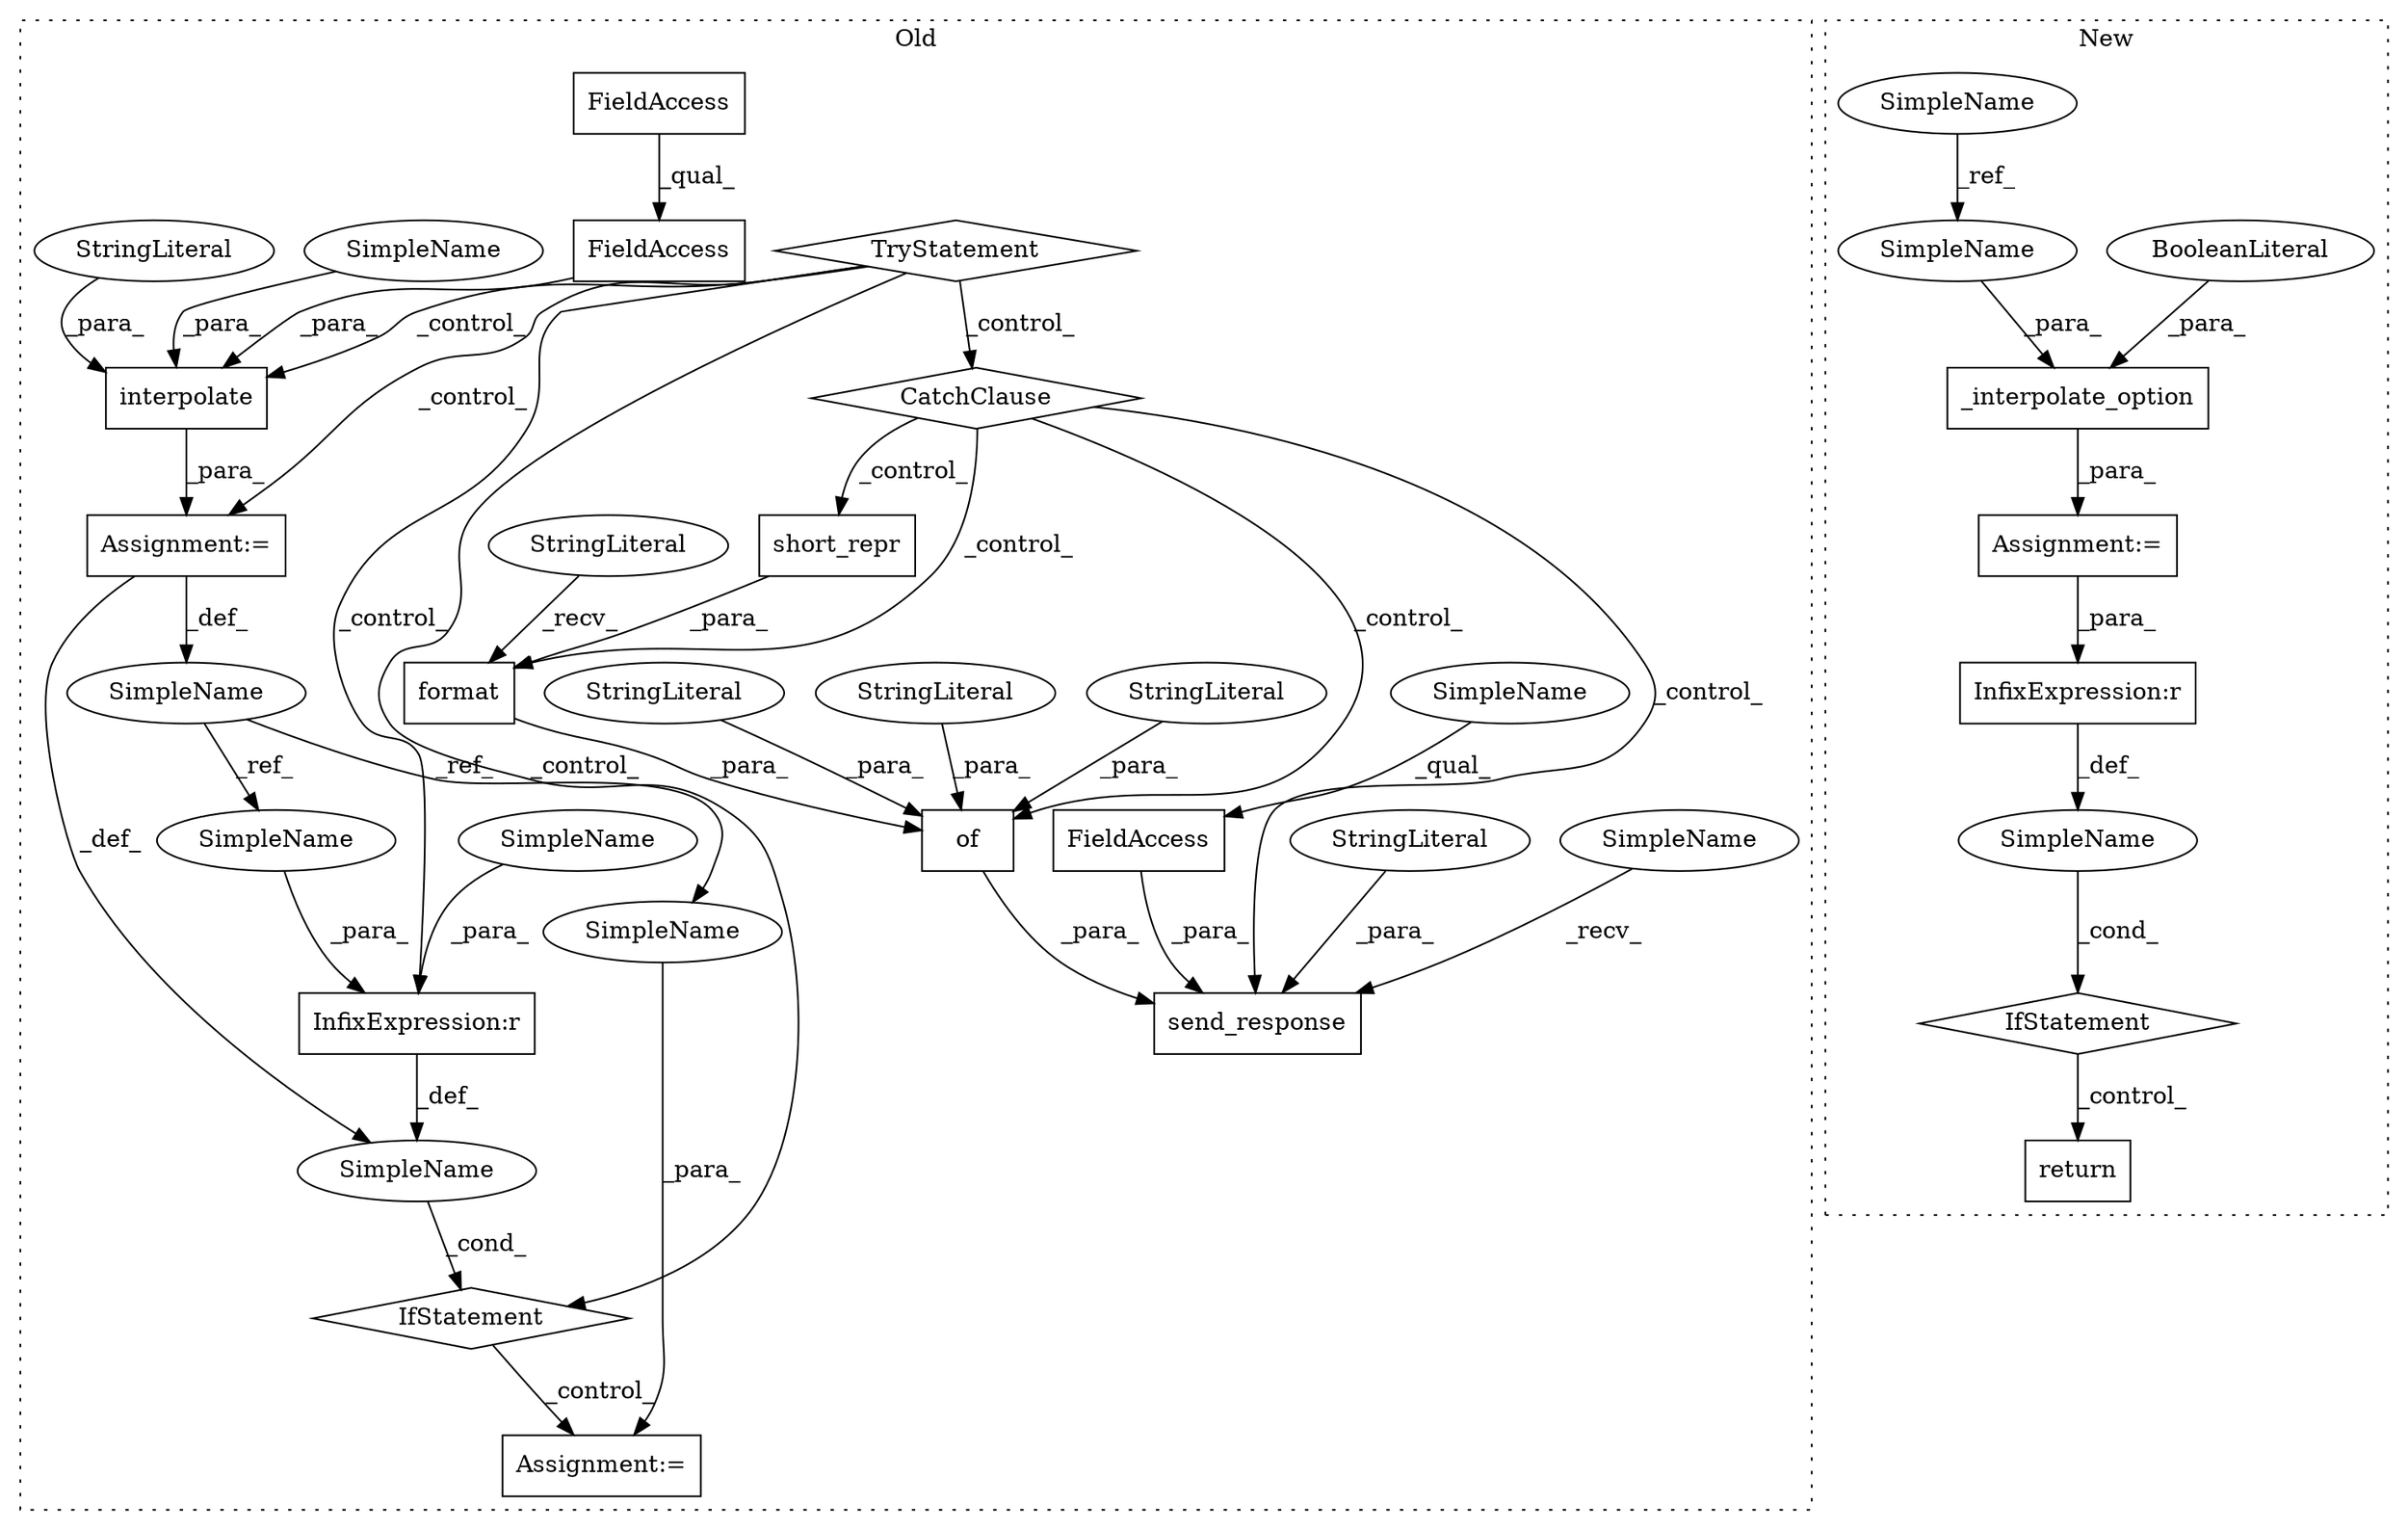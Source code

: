 digraph G {
subgraph cluster0 {
1 [label="interpolate" a="32" s="37788,37829" l="12,1" shape="box"];
3 [label="StringLiteral" a="45" s="37804" l="6" shape="ellipse"];
7 [label="FieldAccess" a="22" s="37811" l="18" shape="box"];
10 [label="TryStatement" a="54" s="37768" l="4" shape="diamond"];
11 [label="format" a="32" s="38261,38285" l="7,1" shape="box"];
12 [label="CatchClause" a="12" s="38120,38142" l="11,2" shape="diamond"];
13 [label="StringLiteral" a="45" s="38228" l="32" shape="ellipse"];
14 [label="short_repr" a="32" s="38268,38282" l="11,1" shape="box"];
15 [label="FieldAccess" a="22" s="37811" l="12" shape="box"];
16 [label="of" a="32" s="38202,38286" l="3,1" shape="box"];
17 [label="StringLiteral" a="45" s="38205" l="6" shape="ellipse"];
18 [label="StringLiteral" a="45" s="38212" l="8" shape="ellipse"];
19 [label="StringLiteral" a="45" s="38221" l="6" shape="ellipse"];
20 [label="send_response" a="32" s="38157,38287" l="14,1" shape="box"];
21 [label="StringLiteral" a="45" s="38189" l="8" shape="ellipse"];
22 [label="FieldAccess" a="22" s="38171" l="17" shape="box"];
23 [label="Assignment:=" a="7" s="37787" l="1" shape="box"];
25 [label="Assignment:=" a="7" s="37871" l="1" shape="box"];
27 [label="InfixExpression:r" a="27" s="37849" l="4" shape="box"];
28 [label="SimpleName" a="42" s="37780" l="7" shape="ellipse"];
29 [label="SimpleName" a="42" s="" l="" shape="ellipse"];
30 [label="IfStatement" a="25" s="37838,37856" l="4,2" shape="diamond"];
31 [label="SimpleName" a="42" s="38171" l="4" shape="ellipse"];
32 [label="SimpleName" a="42" s="38152" l="4" shape="ellipse"];
33 [label="SimpleName" a="42" s="37872" l="7" shape="ellipse"];
34 [label="SimpleName" a="42" s="37842" l="7" shape="ellipse"];
36 [label="SimpleName" a="42" s="37800" l="3" shape="ellipse"];
37 [label="SimpleName" a="42" s="37853" l="3" shape="ellipse"];
label = "Old";
style="dotted";
}
subgraph cluster1 {
2 [label="IfStatement" a="25" s="37574,37589" l="4,2" shape="diamond"];
4 [label="InfixExpression:r" a="27" s="37581" l="4" shape="box"];
5 [label="SimpleName" a="42" s="" l="" shape="ellipse"];
6 [label="return" a="41" s="37599" l="7" shape="box"];
8 [label="_interpolate_option" a="32" s="37538,37567" l="20,1" shape="box"];
9 [label="BooleanLiteral" a="9" s="37562" l="5" shape="ellipse"];
24 [label="Assignment:=" a="7" s="37532" l="1" shape="box"];
26 [label="SimpleName" a="42" s="37465" l="3" shape="ellipse"];
35 [label="SimpleName" a="42" s="37558" l="3" shape="ellipse"];
label = "New";
style="dotted";
}
1 -> 23 [label="_para_"];
2 -> 6 [label="_control_"];
3 -> 1 [label="_para_"];
4 -> 5 [label="_def_"];
5 -> 2 [label="_cond_"];
7 -> 1 [label="_para_"];
8 -> 24 [label="_para_"];
9 -> 8 [label="_para_"];
10 -> 1 [label="_control_"];
10 -> 23 [label="_control_"];
10 -> 12 [label="_control_"];
10 -> 30 [label="_control_"];
10 -> 27 [label="_control_"];
11 -> 16 [label="_para_"];
12 -> 16 [label="_control_"];
12 -> 20 [label="_control_"];
12 -> 11 [label="_control_"];
12 -> 14 [label="_control_"];
13 -> 11 [label="_recv_"];
14 -> 11 [label="_para_"];
15 -> 7 [label="_qual_"];
16 -> 20 [label="_para_"];
17 -> 16 [label="_para_"];
18 -> 16 [label="_para_"];
19 -> 16 [label="_para_"];
21 -> 20 [label="_para_"];
22 -> 20 [label="_para_"];
23 -> 29 [label="_def_"];
23 -> 28 [label="_def_"];
24 -> 4 [label="_para_"];
26 -> 35 [label="_ref_"];
27 -> 29 [label="_def_"];
28 -> 33 [label="_ref_"];
28 -> 34 [label="_ref_"];
29 -> 30 [label="_cond_"];
30 -> 25 [label="_control_"];
31 -> 22 [label="_qual_"];
32 -> 20 [label="_recv_"];
33 -> 25 [label="_para_"];
34 -> 27 [label="_para_"];
35 -> 8 [label="_para_"];
36 -> 1 [label="_para_"];
37 -> 27 [label="_para_"];
}